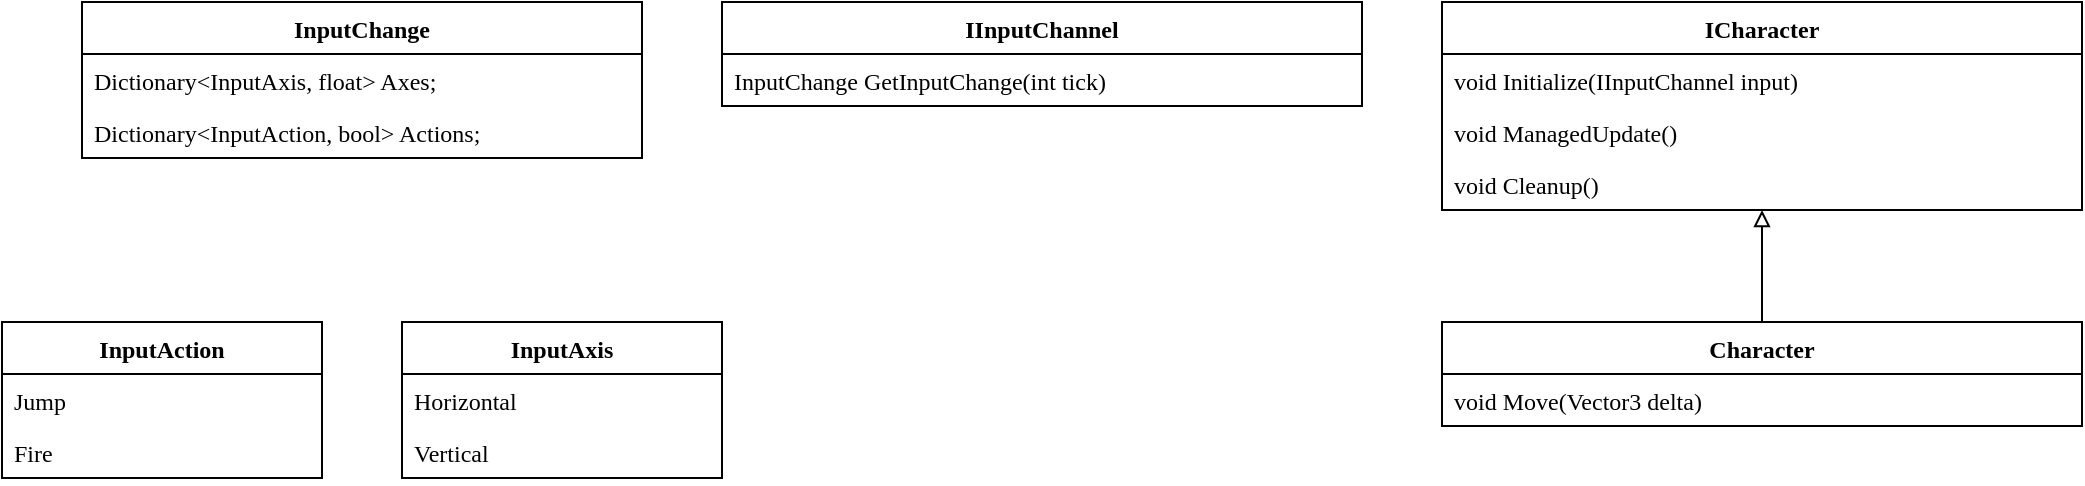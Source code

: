 <mxfile version="10.5.9" type="device"><diagram id="opCPik7V0zckVy6m0KEo" name="Page-1"><mxGraphModel dx="1361" dy="568" grid="1" gridSize="10" guides="0" tooltips="1" connect="1" arrows="1" fold="1" page="0" pageScale="1" pageWidth="1169" pageHeight="827" math="0" shadow="0"><root><mxCell id="0"/><mxCell id="1" parent="0"/><mxCell id="RcfZqg3NRaAu6M5S3sYr-3" value="ICharacter" style="swimlane;fontStyle=1;align=center;verticalAlign=top;childLayout=stackLayout;horizontal=1;startSize=26;horizontalStack=0;resizeParent=1;resizeParentMax=0;resizeLast=0;collapsible=1;marginBottom=0;fontFamily=Lucida Console;" vertex="1" parent="1"><mxGeometry x="440" y="280" width="320" height="104" as="geometry"/></mxCell><mxCell id="RcfZqg3NRaAu6M5S3sYr-8" value="void Initialize(IInputChannel input)" style="text;strokeColor=none;fillColor=none;align=left;verticalAlign=top;spacingLeft=4;spacingRight=4;overflow=hidden;rotatable=0;points=[[0,0.5],[1,0.5]];portConstraint=eastwest;fontFamily=Lucida Console;" vertex="1" parent="RcfZqg3NRaAu6M5S3sYr-3"><mxGeometry y="26" width="320" height="26" as="geometry"/></mxCell><mxCell id="RcfZqg3NRaAu6M5S3sYr-7" value="void ManagedUpdate()" style="text;strokeColor=none;fillColor=none;align=left;verticalAlign=top;spacingLeft=4;spacingRight=4;overflow=hidden;rotatable=0;points=[[0,0.5],[1,0.5]];portConstraint=eastwest;fontFamily=Lucida Console;" vertex="1" parent="RcfZqg3NRaAu6M5S3sYr-3"><mxGeometry y="52" width="320" height="26" as="geometry"/></mxCell><mxCell id="RcfZqg3NRaAu6M5S3sYr-9" value="void Cleanup()" style="text;strokeColor=none;fillColor=none;align=left;verticalAlign=top;spacingLeft=4;spacingRight=4;overflow=hidden;rotatable=0;points=[[0,0.5],[1,0.5]];portConstraint=eastwest;fontFamily=Lucida Console;" vertex="1" parent="RcfZqg3NRaAu6M5S3sYr-3"><mxGeometry y="78" width="320" height="26" as="geometry"/></mxCell><mxCell id="RcfZqg3NRaAu6M5S3sYr-13" style="edgeStyle=orthogonalEdgeStyle;rounded=0;orthogonalLoop=1;jettySize=auto;html=1;endArrow=block;endFill=0;fontFamily=Lucida Console;" edge="1" parent="1" source="RcfZqg3NRaAu6M5S3sYr-10" target="RcfZqg3NRaAu6M5S3sYr-3"><mxGeometry relative="1" as="geometry"/></mxCell><mxCell id="RcfZqg3NRaAu6M5S3sYr-10" value="Character" style="swimlane;fontStyle=1;align=center;verticalAlign=top;childLayout=stackLayout;horizontal=1;startSize=26;horizontalStack=0;resizeParent=1;resizeParentMax=0;resizeLast=0;collapsible=1;marginBottom=0;fontFamily=Lucida Console;" vertex="1" parent="1"><mxGeometry x="440" y="440" width="320" height="52" as="geometry"/></mxCell><mxCell id="RcfZqg3NRaAu6M5S3sYr-12" value="void Move(Vector3 delta)" style="text;strokeColor=none;fillColor=none;align=left;verticalAlign=top;spacingLeft=4;spacingRight=4;overflow=hidden;rotatable=0;points=[[0,0.5],[1,0.5]];portConstraint=eastwest;fontFamily=Lucida Console;" vertex="1" parent="RcfZqg3NRaAu6M5S3sYr-10"><mxGeometry y="26" width="320" height="26" as="geometry"/></mxCell><mxCell id="RcfZqg3NRaAu6M5S3sYr-16" value="IInputChannel" style="swimlane;fontStyle=1;align=center;verticalAlign=top;childLayout=stackLayout;horizontal=1;startSize=26;horizontalStack=0;resizeParent=1;resizeParentMax=0;resizeLast=0;collapsible=1;marginBottom=0;fontFamily=Lucida Console;" vertex="1" parent="1"><mxGeometry x="80" y="280" width="320" height="52" as="geometry"/></mxCell><mxCell id="RcfZqg3NRaAu6M5S3sYr-20" value="InputChange GetInputChange(int tick)" style="text;strokeColor=none;fillColor=none;align=left;verticalAlign=top;spacingLeft=4;spacingRight=4;overflow=hidden;rotatable=0;points=[[0,0.5],[1,0.5]];portConstraint=eastwest;fontFamily=Lucida Console;" vertex="1" parent="RcfZqg3NRaAu6M5S3sYr-16"><mxGeometry y="26" width="320" height="26" as="geometry"/></mxCell><mxCell id="RcfZqg3NRaAu6M5S3sYr-19" value="InputChange" style="swimlane;fontStyle=1;align=center;verticalAlign=top;childLayout=stackLayout;horizontal=1;startSize=26;horizontalStack=0;resizeParent=1;resizeParentMax=0;resizeLast=0;collapsible=1;marginBottom=0;fontFamily=Lucida Console;" vertex="1" parent="1"><mxGeometry x="-240" y="280" width="280" height="78" as="geometry"/></mxCell><mxCell id="RcfZqg3NRaAu6M5S3sYr-21" value="Dictionary&lt;InputAxis, float&gt; Axes;" style="text;strokeColor=none;fillColor=none;align=left;verticalAlign=top;spacingLeft=4;spacingRight=4;overflow=hidden;rotatable=0;points=[[0,0.5],[1,0.5]];portConstraint=eastwest;fontFamily=Lucida Console;" vertex="1" parent="RcfZqg3NRaAu6M5S3sYr-19"><mxGeometry y="26" width="280" height="26" as="geometry"/></mxCell><mxCell id="RcfZqg3NRaAu6M5S3sYr-29" value="Dictionary&lt;InputAction, bool&gt; Actions;" style="text;strokeColor=none;fillColor=none;align=left;verticalAlign=top;spacingLeft=4;spacingRight=4;overflow=hidden;rotatable=0;points=[[0,0.5],[1,0.5]];portConstraint=eastwest;fontFamily=Lucida Console;" vertex="1" parent="RcfZqg3NRaAu6M5S3sYr-19"><mxGeometry y="52" width="280" height="26" as="geometry"/></mxCell><mxCell id="RcfZqg3NRaAu6M5S3sYr-22" value="InputAxis" style="swimlane;fontStyle=1;align=center;verticalAlign=top;childLayout=stackLayout;horizontal=1;startSize=26;horizontalStack=0;resizeParent=1;resizeParentMax=0;resizeLast=0;collapsible=1;marginBottom=0;fontFamily=Lucida Console;" vertex="1" parent="1"><mxGeometry x="-80" y="440" width="160" height="78" as="geometry"/></mxCell><mxCell id="RcfZqg3NRaAu6M5S3sYr-23" value="Horizontal" style="text;strokeColor=none;fillColor=none;align=left;verticalAlign=top;spacingLeft=4;spacingRight=4;overflow=hidden;rotatable=0;points=[[0,0.5],[1,0.5]];portConstraint=eastwest;fontFamily=Lucida Console;" vertex="1" parent="RcfZqg3NRaAu6M5S3sYr-22"><mxGeometry y="26" width="160" height="26" as="geometry"/></mxCell><mxCell id="RcfZqg3NRaAu6M5S3sYr-25" value="Vertical" style="text;strokeColor=none;fillColor=none;align=left;verticalAlign=top;spacingLeft=4;spacingRight=4;overflow=hidden;rotatable=0;points=[[0,0.5],[1,0.5]];portConstraint=eastwest;fontFamily=Lucida Console;" vertex="1" parent="RcfZqg3NRaAu6M5S3sYr-22"><mxGeometry y="52" width="160" height="26" as="geometry"/></mxCell><mxCell id="RcfZqg3NRaAu6M5S3sYr-26" value="InputAction" style="swimlane;fontStyle=1;align=center;verticalAlign=top;childLayout=stackLayout;horizontal=1;startSize=26;horizontalStack=0;resizeParent=1;resizeParentMax=0;resizeLast=0;collapsible=1;marginBottom=0;fontFamily=Lucida Console;" vertex="1" parent="1"><mxGeometry x="-280" y="440" width="160" height="78" as="geometry"/></mxCell><mxCell id="RcfZqg3NRaAu6M5S3sYr-27" value="Jump" style="text;strokeColor=none;fillColor=none;align=left;verticalAlign=top;spacingLeft=4;spacingRight=4;overflow=hidden;rotatable=0;points=[[0,0.5],[1,0.5]];portConstraint=eastwest;fontFamily=Lucida Console;" vertex="1" parent="RcfZqg3NRaAu6M5S3sYr-26"><mxGeometry y="26" width="160" height="26" as="geometry"/></mxCell><mxCell id="RcfZqg3NRaAu6M5S3sYr-28" value="Fire" style="text;strokeColor=none;fillColor=none;align=left;verticalAlign=top;spacingLeft=4;spacingRight=4;overflow=hidden;rotatable=0;points=[[0,0.5],[1,0.5]];portConstraint=eastwest;fontFamily=Lucida Console;" vertex="1" parent="RcfZqg3NRaAu6M5S3sYr-26"><mxGeometry y="52" width="160" height="26" as="geometry"/></mxCell></root></mxGraphModel></diagram></mxfile>